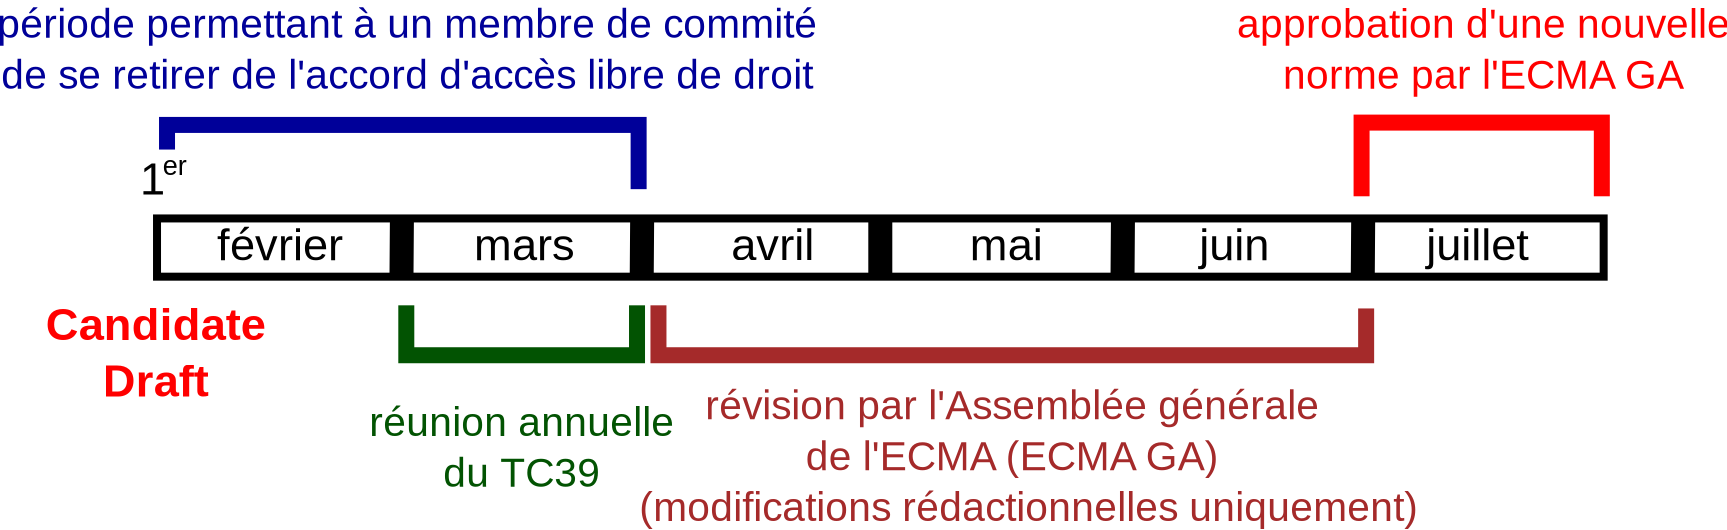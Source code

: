 <?xml version="1.0" encoding="UTF-8"?>
<dia:diagram xmlns:dia="http://www.lysator.liu.se/~alla/dia/">
  <dia:layer name="Background" visible="true" active="true">
    <dia:object type="Standard - Text" version="1" id="O0">
      <dia:attribute name="obj_pos">
        <dia:point val="14.747,19.784"/>
      </dia:attribute>
      <dia:attribute name="obj_bb">
        <dia:rectangle val="14.747,19.273;15.062,19.904"/>
      </dia:attribute>
      <dia:attribute name="text">
        <dia:composite type="text">
          <dia:attribute name="string">
            <dia:string>#1#</dia:string>
          </dia:attribute>
          <dia:attribute name="font">
            <dia:font family="Liberation Sans" style="0" name="Courier"/>
          </dia:attribute>
          <dia:attribute name="height">
            <dia:real val="0.706"/>
          </dia:attribute>
          <dia:attribute name="pos">
            <dia:point val="14.747,19.784"/>
          </dia:attribute>
          <dia:attribute name="color">
            <dia:color val="#000000"/>
          </dia:attribute>
          <dia:attribute name="alignment">
            <dia:enum val="0"/>
          </dia:attribute>
        </dia:composite>
      </dia:attribute>
      <dia:attribute name="valign">
        <dia:enum val="3"/>
      </dia:attribute>
    </dia:object>
    <dia:object type="Standard - Text" version="1" id="O1">
      <dia:attribute name="obj_pos">
        <dia:point val="14.944,21.605"/>
      </dia:attribute>
      <dia:attribute name="obj_bb">
        <dia:rectangle val="13.578,21.094;16.31,22.43"/>
      </dia:attribute>
      <dia:attribute name="text">
        <dia:composite type="text">
          <dia:attribute name="string">
            <dia:string>#Candidate
Draft#</dia:string>
          </dia:attribute>
          <dia:attribute name="font">
            <dia:font family="Liberation Sans" style="80" name="Courier"/>
          </dia:attribute>
          <dia:attribute name="height">
            <dia:real val="0.706"/>
          </dia:attribute>
          <dia:attribute name="pos">
            <dia:point val="14.944,21.605"/>
          </dia:attribute>
          <dia:attribute name="color">
            <dia:color val="#ff0000"/>
          </dia:attribute>
          <dia:attribute name="alignment">
            <dia:enum val="1"/>
          </dia:attribute>
        </dia:composite>
      </dia:attribute>
      <dia:attribute name="valign">
        <dia:enum val="3"/>
      </dia:attribute>
    </dia:object>
    <dia:group>
      <dia:group>
        <dia:object type="Standard - Box" version="0" id="O2">
          <dia:attribute name="obj_pos">
            <dia:point val="14.96,20.085"/>
          </dia:attribute>
          <dia:attribute name="obj_bb">
            <dia:rectangle val="14.91,20.035;33.092,20.863"/>
          </dia:attribute>
          <dia:attribute name="elem_corner">
            <dia:point val="14.96,20.085"/>
          </dia:attribute>
          <dia:attribute name="elem_width">
            <dia:real val="18.083"/>
          </dia:attribute>
          <dia:attribute name="elem_height">
            <dia:real val="0.728"/>
          </dia:attribute>
          <dia:attribute name="border_width">
            <dia:real val="0.1"/>
          </dia:attribute>
          <dia:attribute name="show_background">
            <dia:boolean val="true"/>
          </dia:attribute>
        </dia:object>
        <dia:object type="Standard - Line" version="0" id="O3">
          <dia:attribute name="obj_pos">
            <dia:point val="18.021,20.104"/>
          </dia:attribute>
          <dia:attribute name="obj_bb">
            <dia:rectangle val="17.865,19.953;18.172,20.945"/>
          </dia:attribute>
          <dia:attribute name="conn_endpoints">
            <dia:point val="18.021,20.104"/>
            <dia:point val="18.016,20.794"/>
          </dia:attribute>
          <dia:attribute name="numcp">
            <dia:int val="1"/>
          </dia:attribute>
          <dia:attribute name="line_width">
            <dia:real val="0.3"/>
          </dia:attribute>
        </dia:object>
        <dia:object type="Standard - Line" version="0" id="O4">
          <dia:attribute name="obj_pos">
            <dia:point val="21.024,20.104"/>
          </dia:attribute>
          <dia:attribute name="obj_bb">
            <dia:rectangle val="20.868,19.953;21.175,20.945"/>
          </dia:attribute>
          <dia:attribute name="conn_endpoints">
            <dia:point val="21.024,20.104"/>
            <dia:point val="21.019,20.794"/>
          </dia:attribute>
          <dia:attribute name="numcp">
            <dia:int val="1"/>
          </dia:attribute>
          <dia:attribute name="line_width">
            <dia:real val="0.3"/>
          </dia:attribute>
        </dia:object>
        <dia:object type="Standard - Line" version="0" id="O5">
          <dia:attribute name="obj_pos">
            <dia:point val="24.001,20.085"/>
          </dia:attribute>
          <dia:attribute name="obj_bb">
            <dia:rectangle val="23.851,19.935;24.151,20.963"/>
          </dia:attribute>
          <dia:attribute name="conn_endpoints">
            <dia:point val="24.001,20.085"/>
            <dia:point val="24.001,20.813"/>
          </dia:attribute>
          <dia:attribute name="numcp">
            <dia:int val="1"/>
          </dia:attribute>
          <dia:attribute name="line_width">
            <dia:real val="0.3"/>
          </dia:attribute>
          <dia:connections>
            <dia:connection handle="0" to="O2" connection="1"/>
            <dia:connection handle="1" to="O2" connection="6"/>
          </dia:connections>
        </dia:object>
        <dia:object type="Standard - Line" version="0" id="O6">
          <dia:attribute name="obj_pos">
            <dia:point val="30.037,20.104"/>
          </dia:attribute>
          <dia:attribute name="obj_bb">
            <dia:rectangle val="29.881,19.953;30.188,20.945"/>
          </dia:attribute>
          <dia:attribute name="conn_endpoints">
            <dia:point val="30.037,20.104"/>
            <dia:point val="30.032,20.794"/>
          </dia:attribute>
          <dia:attribute name="numcp">
            <dia:int val="1"/>
          </dia:attribute>
          <dia:attribute name="line_width">
            <dia:real val="0.3"/>
          </dia:attribute>
        </dia:object>
        <dia:object type="Standard - Line" version="0" id="O7">
          <dia:attribute name="obj_pos">
            <dia:point val="27.034,20.104"/>
          </dia:attribute>
          <dia:attribute name="obj_bb">
            <dia:rectangle val="26.878,19.953;27.185,20.945"/>
          </dia:attribute>
          <dia:attribute name="conn_endpoints">
            <dia:point val="27.034,20.104"/>
            <dia:point val="27.029,20.794"/>
          </dia:attribute>
          <dia:attribute name="numcp">
            <dia:int val="1"/>
          </dia:attribute>
          <dia:attribute name="line_width">
            <dia:real val="0.3"/>
          </dia:attribute>
        </dia:object>
      </dia:group>
      <dia:object type="Standard - Text" version="1" id="O8">
        <dia:attribute name="obj_pos">
          <dia:point val="15.71,20.608"/>
        </dia:attribute>
        <dia:attribute name="obj_bb">
          <dia:rectangle val="15.71,20.097;17.28,20.728"/>
        </dia:attribute>
        <dia:attribute name="text">
          <dia:composite type="text">
            <dia:attribute name="string">
              <dia:string>#février#</dia:string>
            </dia:attribute>
            <dia:attribute name="font">
              <dia:font family="Liberation Sans" style="0" name="Courier"/>
            </dia:attribute>
            <dia:attribute name="height">
              <dia:real val="0.706"/>
            </dia:attribute>
            <dia:attribute name="pos">
              <dia:point val="15.71,20.608"/>
            </dia:attribute>
            <dia:attribute name="color">
              <dia:color val="#000000"/>
            </dia:attribute>
            <dia:attribute name="alignment">
              <dia:enum val="0"/>
            </dia:attribute>
          </dia:composite>
        </dia:attribute>
        <dia:attribute name="valign">
          <dia:enum val="3"/>
        </dia:attribute>
      </dia:object>
      <dia:object type="Standard - Text" version="1" id="O9">
        <dia:attribute name="obj_pos">
          <dia:point val="18.923,20.608"/>
        </dia:attribute>
        <dia:attribute name="obj_bb">
          <dia:rectangle val="18.923,20.097;20.178,20.728"/>
        </dia:attribute>
        <dia:attribute name="text">
          <dia:composite type="text">
            <dia:attribute name="string">
              <dia:string>#mars#</dia:string>
            </dia:attribute>
            <dia:attribute name="font">
              <dia:font family="Liberation Sans" style="0" name="Courier"/>
            </dia:attribute>
            <dia:attribute name="height">
              <dia:real val="0.706"/>
            </dia:attribute>
            <dia:attribute name="pos">
              <dia:point val="18.923,20.608"/>
            </dia:attribute>
            <dia:attribute name="color">
              <dia:color val="#000000"/>
            </dia:attribute>
            <dia:attribute name="alignment">
              <dia:enum val="0"/>
            </dia:attribute>
          </dia:composite>
        </dia:attribute>
        <dia:attribute name="valign">
          <dia:enum val="3"/>
        </dia:attribute>
      </dia:object>
      <dia:object type="Standard - Text" version="1" id="O10">
        <dia:attribute name="obj_pos">
          <dia:point val="22.138,20.608"/>
        </dia:attribute>
        <dia:attribute name="obj_bb">
          <dia:rectangle val="22.138,20.097;23.173,20.728"/>
        </dia:attribute>
        <dia:attribute name="text">
          <dia:composite type="text">
            <dia:attribute name="string">
              <dia:string>#avril#</dia:string>
            </dia:attribute>
            <dia:attribute name="font">
              <dia:font family="Liberation Sans" style="0" name="Courier"/>
            </dia:attribute>
            <dia:attribute name="height">
              <dia:real val="0.706"/>
            </dia:attribute>
            <dia:attribute name="pos">
              <dia:point val="22.138,20.608"/>
            </dia:attribute>
            <dia:attribute name="color">
              <dia:color val="#000000"/>
            </dia:attribute>
            <dia:attribute name="alignment">
              <dia:enum val="0"/>
            </dia:attribute>
          </dia:composite>
        </dia:attribute>
        <dia:attribute name="valign">
          <dia:enum val="3"/>
        </dia:attribute>
      </dia:object>
      <dia:object type="Standard - Text" version="1" id="O11">
        <dia:attribute name="obj_pos">
          <dia:point val="25.119,20.608"/>
        </dia:attribute>
        <dia:attribute name="obj_bb">
          <dia:rectangle val="25.119,20.097;26.029,20.728"/>
        </dia:attribute>
        <dia:attribute name="text">
          <dia:composite type="text">
            <dia:attribute name="string">
              <dia:string>#mai#</dia:string>
            </dia:attribute>
            <dia:attribute name="font">
              <dia:font family="Liberation Sans" style="0" name="Courier"/>
            </dia:attribute>
            <dia:attribute name="height">
              <dia:real val="0.706"/>
            </dia:attribute>
            <dia:attribute name="pos">
              <dia:point val="25.119,20.608"/>
            </dia:attribute>
            <dia:attribute name="color">
              <dia:color val="#000000"/>
            </dia:attribute>
            <dia:attribute name="alignment">
              <dia:enum val="0"/>
            </dia:attribute>
          </dia:composite>
        </dia:attribute>
        <dia:attribute name="valign">
          <dia:enum val="3"/>
        </dia:attribute>
      </dia:object>
      <dia:object type="Standard - Text" version="1" id="O12">
        <dia:attribute name="obj_pos">
          <dia:point val="27.987,20.608"/>
        </dia:attribute>
        <dia:attribute name="obj_bb">
          <dia:rectangle val="27.987,20.097;28.867,20.728"/>
        </dia:attribute>
        <dia:attribute name="text">
          <dia:composite type="text">
            <dia:attribute name="string">
              <dia:string>#juin#</dia:string>
            </dia:attribute>
            <dia:attribute name="font">
              <dia:font family="Liberation Sans" style="0" name="Courier"/>
            </dia:attribute>
            <dia:attribute name="height">
              <dia:real val="0.706"/>
            </dia:attribute>
            <dia:attribute name="pos">
              <dia:point val="27.987,20.608"/>
            </dia:attribute>
            <dia:attribute name="color">
              <dia:color val="#000000"/>
            </dia:attribute>
            <dia:attribute name="alignment">
              <dia:enum val="0"/>
            </dia:attribute>
          </dia:composite>
        </dia:attribute>
        <dia:attribute name="valign">
          <dia:enum val="3"/>
        </dia:attribute>
      </dia:object>
      <dia:object type="Standard - Text" version="1" id="O13">
        <dia:attribute name="obj_pos">
          <dia:point val="30.825,20.608"/>
        </dia:attribute>
        <dia:attribute name="obj_bb">
          <dia:rectangle val="30.825,20.097;32.121,20.728"/>
        </dia:attribute>
        <dia:attribute name="text">
          <dia:composite type="text">
            <dia:attribute name="string">
              <dia:string>#juillet#</dia:string>
            </dia:attribute>
            <dia:attribute name="font">
              <dia:font family="Liberation Sans" style="0" name="Courier"/>
            </dia:attribute>
            <dia:attribute name="height">
              <dia:real val="0.706"/>
            </dia:attribute>
            <dia:attribute name="pos">
              <dia:point val="30.825,20.608"/>
            </dia:attribute>
            <dia:attribute name="color">
              <dia:color val="#000000"/>
            </dia:attribute>
            <dia:attribute name="alignment">
              <dia:enum val="0"/>
            </dia:attribute>
          </dia:composite>
        </dia:attribute>
        <dia:attribute name="valign">
          <dia:enum val="3"/>
        </dia:attribute>
      </dia:object>
    </dia:group>
    <dia:object type="Standard - ZigZagLine" version="1" id="O14">
      <dia:attribute name="obj_pos">
        <dia:point val="15.093,19.124"/>
      </dia:attribute>
      <dia:attribute name="obj_bb">
        <dia:rectangle val="14.986,18.816;21.079,19.819"/>
      </dia:attribute>
      <dia:attribute name="orth_points">
        <dia:point val="15.093,19.124"/>
        <dia:point val="15.085,19.124"/>
        <dia:point val="15.085,18.916"/>
        <dia:point val="20.98,18.916"/>
        <dia:point val="20.98,19.719"/>
      </dia:attribute>
      <dia:attribute name="orth_orient">
        <dia:enum val="0"/>
        <dia:enum val="1"/>
        <dia:enum val="0"/>
        <dia:enum val="1"/>
      </dia:attribute>
      <dia:attribute name="autorouting">
        <dia:boolean val="false"/>
      </dia:attribute>
      <dia:attribute name="line_color">
        <dia:color val="#000099"/>
      </dia:attribute>
      <dia:attribute name="line_width">
        <dia:real val="0.2"/>
      </dia:attribute>
    </dia:object>
    <dia:object type="Standard - Text" version="1" id="O15">
      <dia:attribute name="obj_pos">
        <dia:point val="18.086,17.827"/>
      </dia:attribute>
      <dia:attribute name="obj_bb">
        <dia:rectangle val="13.009,17.367;23.162,18.57"/>
      </dia:attribute>
      <dia:attribute name="text">
        <dia:composite type="text">
          <dia:attribute name="string">
            <dia:string>#période permettant à un membre de commité
de se retirer de l'accord d'accès libre de droit#</dia:string>
          </dia:attribute>
          <dia:attribute name="font">
            <dia:font family="Liberation Sans" style="0" name="Courier"/>
          </dia:attribute>
          <dia:attribute name="height">
            <dia:real val="0.635"/>
          </dia:attribute>
          <dia:attribute name="pos">
            <dia:point val="18.086,17.827"/>
          </dia:attribute>
          <dia:attribute name="color">
            <dia:color val="#000099"/>
          </dia:attribute>
          <dia:attribute name="alignment">
            <dia:enum val="1"/>
          </dia:attribute>
        </dia:composite>
      </dia:attribute>
      <dia:attribute name="valign">
        <dia:enum val="3"/>
      </dia:attribute>
    </dia:object>
    <dia:object type="Standard - Text" version="1" id="O16">
      <dia:attribute name="obj_pos">
        <dia:point val="15.033,19.541"/>
      </dia:attribute>
      <dia:attribute name="obj_bb">
        <dia:rectangle val="15.033,19.234;15.333,19.612"/>
      </dia:attribute>
      <dia:attribute name="text">
        <dia:composite type="text">
          <dia:attribute name="string">
            <dia:string>#er#</dia:string>
          </dia:attribute>
          <dia:attribute name="font">
            <dia:font family="Liberation Sans" style="0" name="Courier"/>
          </dia:attribute>
          <dia:attribute name="height">
            <dia:real val="0.423"/>
          </dia:attribute>
          <dia:attribute name="pos">
            <dia:point val="15.033,19.541"/>
          </dia:attribute>
          <dia:attribute name="color">
            <dia:color val="#000000"/>
          </dia:attribute>
          <dia:attribute name="alignment">
            <dia:enum val="0"/>
          </dia:attribute>
        </dia:composite>
      </dia:attribute>
      <dia:attribute name="valign">
        <dia:enum val="3"/>
      </dia:attribute>
    </dia:object>
    <dia:object type="Standard - ZigZagLine" version="1" id="O17">
      <dia:attribute name="obj_pos">
        <dia:point val="18.076,21.171"/>
      </dia:attribute>
      <dia:attribute name="obj_bb">
        <dia:rectangle val="17.976,21.029;21.06,21.895"/>
      </dia:attribute>
      <dia:attribute name="orth_points">
        <dia:point val="18.076,21.171"/>
        <dia:point val="18.076,21.171"/>
        <dia:point val="18.076,21.795"/>
        <dia:point val="20.96,21.795"/>
        <dia:point val="20.96,21.171"/>
      </dia:attribute>
      <dia:attribute name="orth_orient">
        <dia:enum val="0"/>
        <dia:enum val="1"/>
        <dia:enum val="0"/>
        <dia:enum val="1"/>
      </dia:attribute>
      <dia:attribute name="autorouting">
        <dia:boolean val="false"/>
      </dia:attribute>
      <dia:attribute name="line_color">
        <dia:color val="#025302"/>
      </dia:attribute>
      <dia:attribute name="line_width">
        <dia:real val="0.2"/>
      </dia:attribute>
    </dia:object>
    <dia:object type="Standard - Text" version="1" id="O18">
      <dia:attribute name="obj_pos">
        <dia:point val="19.518,22.804"/>
      </dia:attribute>
      <dia:attribute name="obj_bb">
        <dia:rectangle val="17.641,22.344;21.396,23.546"/>
      </dia:attribute>
      <dia:attribute name="text">
        <dia:composite type="text">
          <dia:attribute name="string">
            <dia:string>#réunion annuelle
du TC39#</dia:string>
          </dia:attribute>
          <dia:attribute name="font">
            <dia:font family="Liberation Sans" style="0" name="Courier"/>
          </dia:attribute>
          <dia:attribute name="height">
            <dia:real val="0.635"/>
          </dia:attribute>
          <dia:attribute name="pos">
            <dia:point val="19.518,22.804"/>
          </dia:attribute>
          <dia:attribute name="color">
            <dia:color val="#025302"/>
          </dia:attribute>
          <dia:attribute name="alignment">
            <dia:enum val="1"/>
          </dia:attribute>
        </dia:composite>
      </dia:attribute>
      <dia:attribute name="valign">
        <dia:enum val="3"/>
      </dia:attribute>
    </dia:object>
    <dia:object type="Standard - ZigZagLine" version="1" id="O19">
      <dia:attribute name="obj_pos">
        <dia:point val="21.228,21.171"/>
      </dia:attribute>
      <dia:attribute name="obj_bb">
        <dia:rectangle val="21.128,21.029;30.174,21.895"/>
      </dia:attribute>
      <dia:attribute name="orth_points">
        <dia:point val="21.228,21.171"/>
        <dia:point val="21.228,21.171"/>
        <dia:point val="21.228,21.795"/>
        <dia:point val="30.074,21.795"/>
        <dia:point val="30.074,21.21"/>
      </dia:attribute>
      <dia:attribute name="orth_orient">
        <dia:enum val="0"/>
        <dia:enum val="1"/>
        <dia:enum val="0"/>
        <dia:enum val="1"/>
      </dia:attribute>
      <dia:attribute name="autorouting">
        <dia:boolean val="false"/>
      </dia:attribute>
      <dia:attribute name="line_color">
        <dia:color val="#a52a2a"/>
      </dia:attribute>
      <dia:attribute name="line_width">
        <dia:real val="0.2"/>
      </dia:attribute>
    </dia:object>
    <dia:object type="Standard - Text" version="1" id="O20">
      <dia:attribute name="obj_pos">
        <dia:point val="20.652,22.454"/>
      </dia:attribute>
      <dia:attribute name="obj_bb">
        <dia:rectangle val="20.652,21.875;20.652,22.59"/>
      </dia:attribute>
      <dia:attribute name="text">
        <dia:composite type="text">
          <dia:attribute name="string">
            <dia:string>##</dia:string>
          </dia:attribute>
          <dia:attribute name="font">
            <dia:font family="Liberation Sans" style="0" name="Courier"/>
          </dia:attribute>
          <dia:attribute name="height">
            <dia:real val="0.8"/>
          </dia:attribute>
          <dia:attribute name="pos">
            <dia:point val="20.652,22.454"/>
          </dia:attribute>
          <dia:attribute name="color">
            <dia:color val="#ff0000"/>
          </dia:attribute>
          <dia:attribute name="alignment">
            <dia:enum val="0"/>
          </dia:attribute>
        </dia:composite>
      </dia:attribute>
      <dia:attribute name="valign">
        <dia:enum val="3"/>
      </dia:attribute>
    </dia:object>
    <dia:object type="Standard - Text" version="1" id="O21">
      <dia:attribute name="obj_pos">
        <dia:point val="25.651,22.596"/>
      </dia:attribute>
      <dia:attribute name="obj_bb">
        <dia:rectangle val="20.615,22.136;30.687,23.973"/>
      </dia:attribute>
      <dia:attribute name="text">
        <dia:composite type="text">
          <dia:attribute name="string">
            <dia:string>#révision par l'Assemblée générale
de l'ECMA (ECMA GA)
   (modifications rédactionnelles uniquement)#</dia:string>
          </dia:attribute>
          <dia:attribute name="font">
            <dia:font family="Liberation Sans" style="0" name="Courier"/>
          </dia:attribute>
          <dia:attribute name="height">
            <dia:real val="0.635"/>
          </dia:attribute>
          <dia:attribute name="pos">
            <dia:point val="25.651,22.596"/>
          </dia:attribute>
          <dia:attribute name="color">
            <dia:color val="#a52a2a"/>
          </dia:attribute>
          <dia:attribute name="alignment">
            <dia:enum val="1"/>
          </dia:attribute>
        </dia:composite>
      </dia:attribute>
      <dia:attribute name="valign">
        <dia:enum val="3"/>
      </dia:attribute>
    </dia:object>
    <dia:object type="Standard - ZigZagLine" version="1" id="O22">
      <dia:attribute name="obj_pos">
        <dia:point val="30.017,19.808"/>
      </dia:attribute>
      <dia:attribute name="obj_bb">
        <dia:rectangle val="29.917,18.787;33.12,19.908"/>
      </dia:attribute>
      <dia:attribute name="orth_points">
        <dia:point val="30.017,19.808"/>
        <dia:point val="30.017,18.887"/>
        <dia:point val="33.02,18.887"/>
        <dia:point val="33.02,19.808"/>
      </dia:attribute>
      <dia:attribute name="orth_orient">
        <dia:enum val="1"/>
        <dia:enum val="0"/>
        <dia:enum val="1"/>
      </dia:attribute>
      <dia:attribute name="autorouting">
        <dia:boolean val="false"/>
      </dia:attribute>
      <dia:attribute name="line_color">
        <dia:color val="#ff0000"/>
      </dia:attribute>
      <dia:attribute name="line_width">
        <dia:real val="0.2"/>
      </dia:attribute>
    </dia:object>
    <dia:object type="Standard - Text" version="1" id="O23">
      <dia:attribute name="obj_pos">
        <dia:point val="31.542,17.827"/>
      </dia:attribute>
      <dia:attribute name="obj_bb">
        <dia:rectangle val="28.501,17.367;34.583,18.57"/>
      </dia:attribute>
      <dia:attribute name="text">
        <dia:composite type="text">
          <dia:attribute name="string">
            <dia:string>#approbation d'une nouvelle
norme par l'ECMA GA#</dia:string>
          </dia:attribute>
          <dia:attribute name="font">
            <dia:font family="Liberation Sans" style="0" name="Courier"/>
          </dia:attribute>
          <dia:attribute name="height">
            <dia:real val="0.635"/>
          </dia:attribute>
          <dia:attribute name="pos">
            <dia:point val="31.542,17.827"/>
          </dia:attribute>
          <dia:attribute name="color">
            <dia:color val="#ff0000"/>
          </dia:attribute>
          <dia:attribute name="alignment">
            <dia:enum val="1"/>
          </dia:attribute>
        </dia:composite>
      </dia:attribute>
      <dia:attribute name="valign">
        <dia:enum val="3"/>
      </dia:attribute>
    </dia:object>
  </dia:layer>
</dia:diagram>
